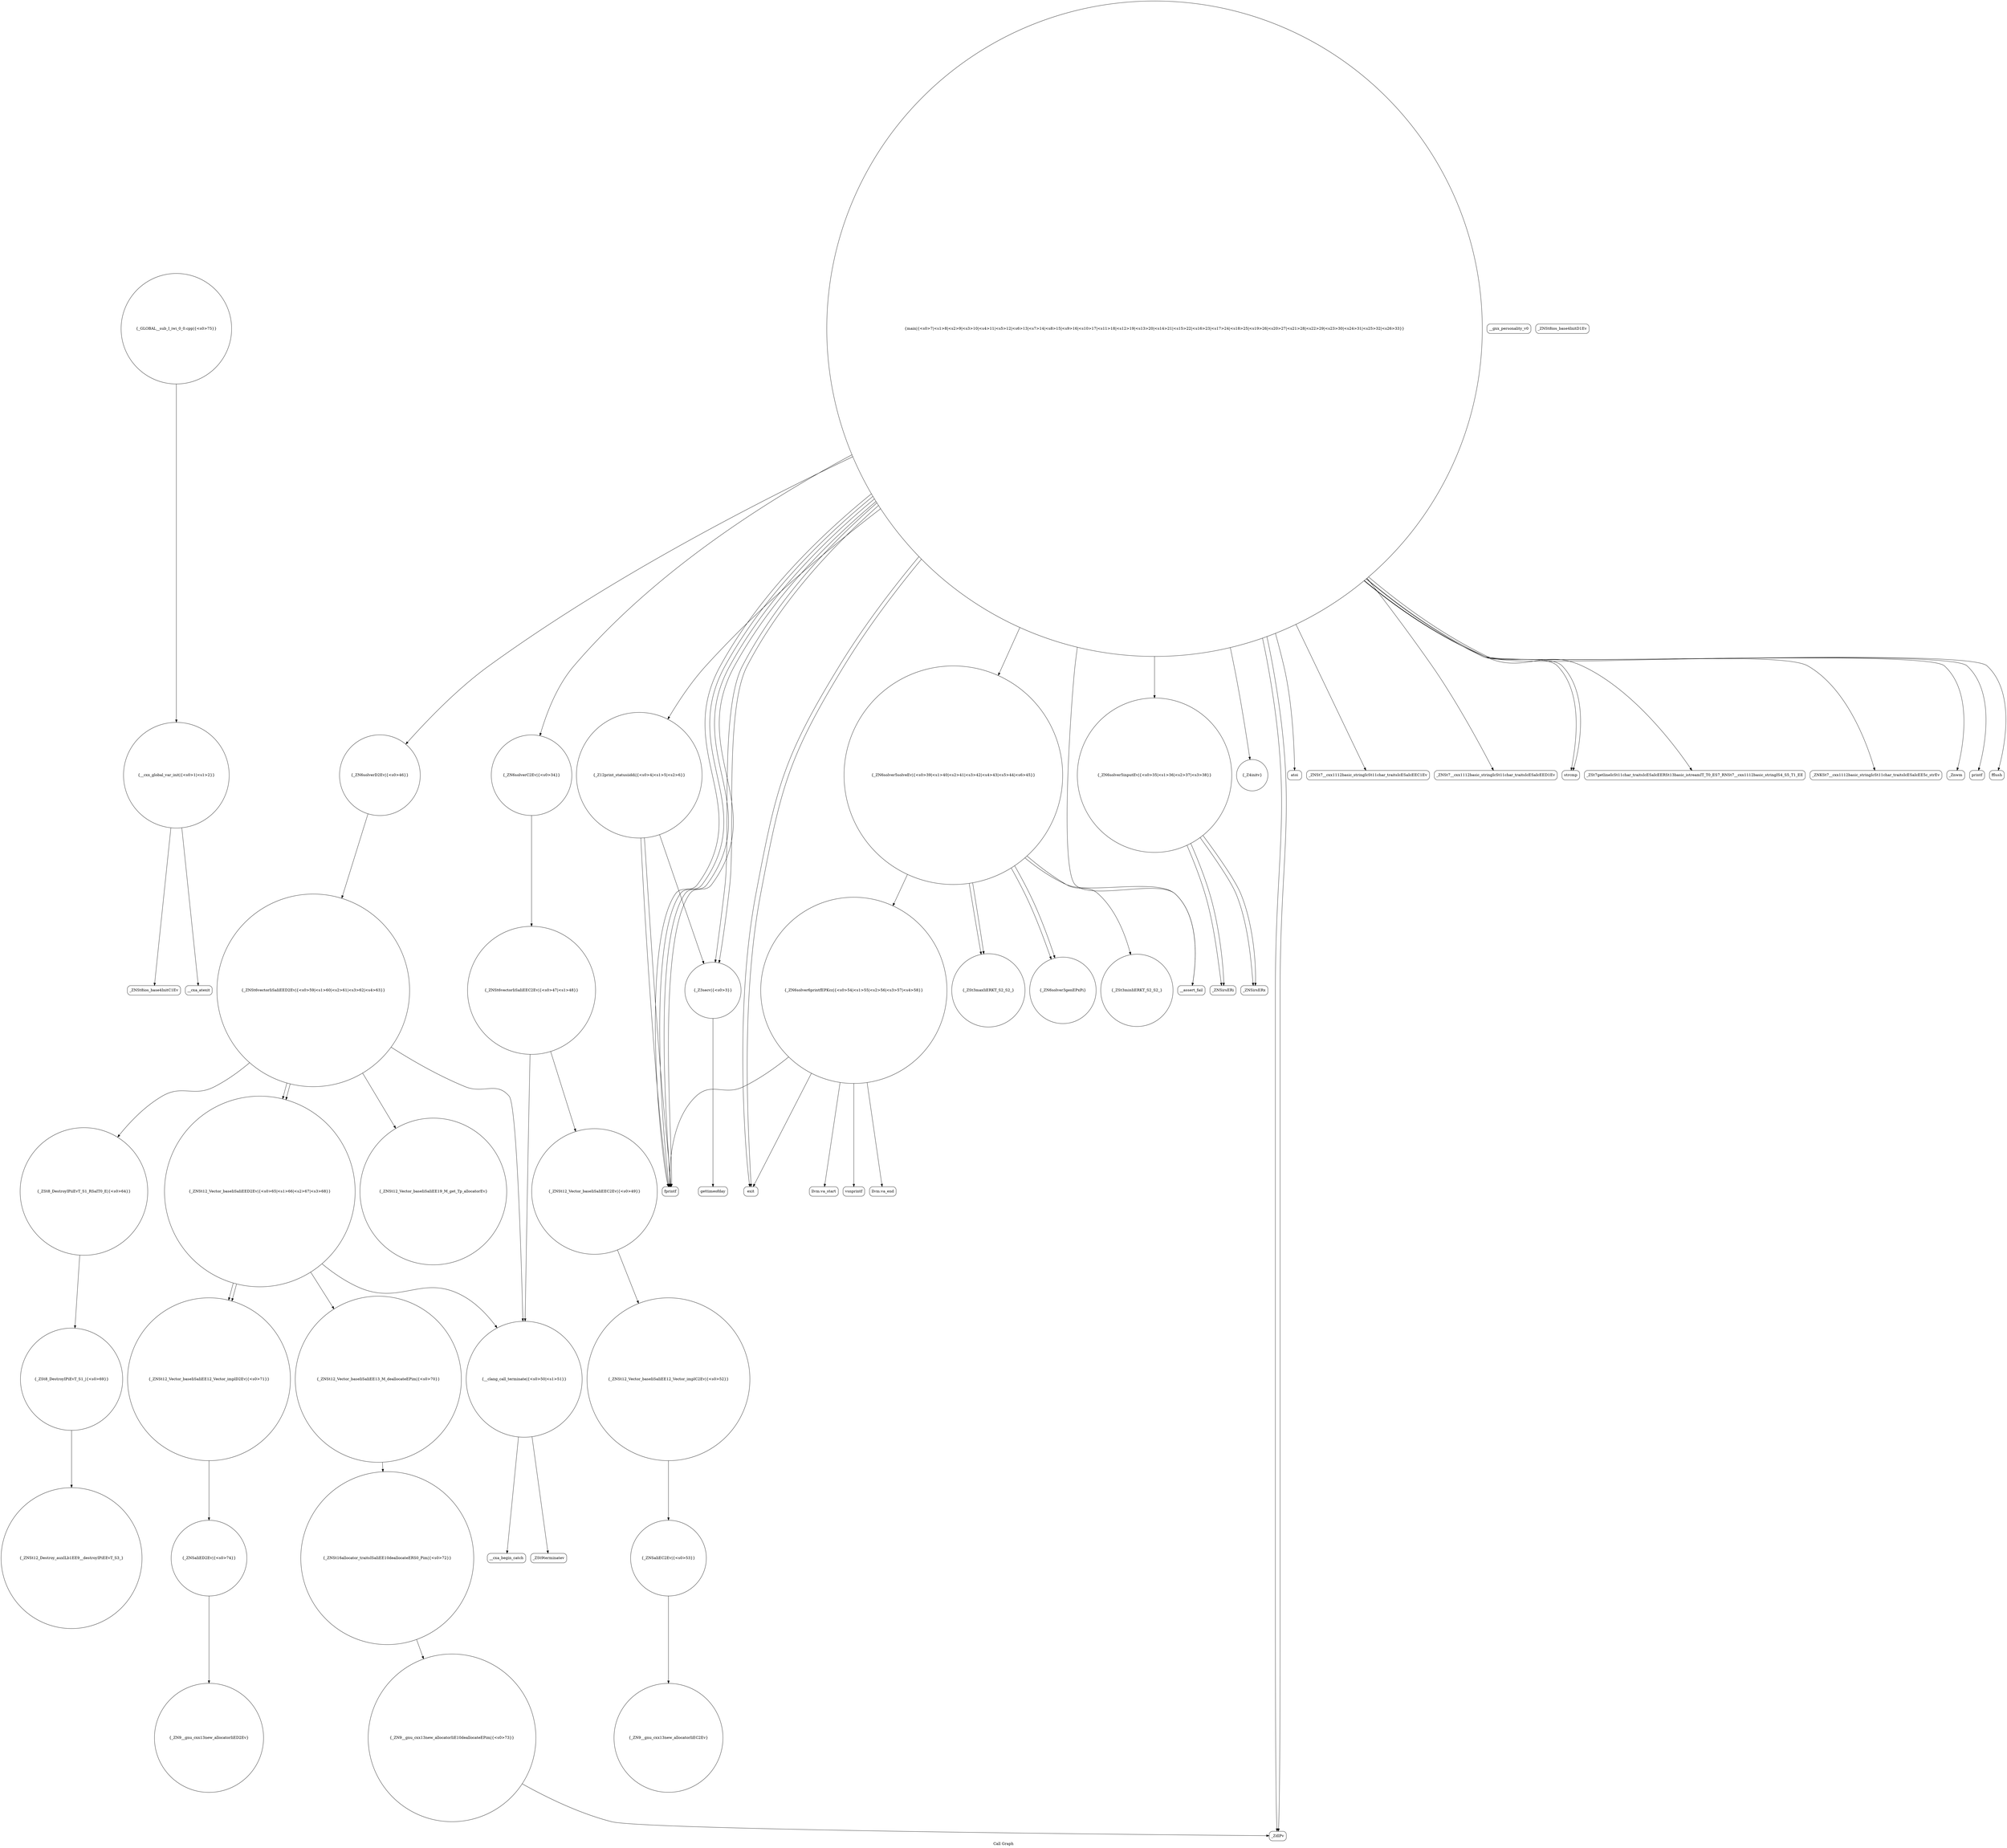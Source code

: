 digraph "Call Graph" {
	label="Call Graph";

	Node0x5558db56f730 [shape=record,shape=circle,label="{__cxx_global_var_init|{<s0>1|<s1>2}}"];
	Node0x5558db56f730:s0 -> Node0x5558db56f7b0[color=black];
	Node0x5558db56f730:s1 -> Node0x5558db67e390[color=black];
	Node0x5558db67f890 [shape=record,shape=circle,label="{_ZSt8_DestroyIPiiEvT_S1_RSaIT0_E|{<s0>64}}"];
	Node0x5558db67f890:s0 -> Node0x5558db680a30[color=black];
	Node0x5558db67e590 [shape=record,shape=circle,label="{_Z12print_statusiiddi|{<s0>4|<s1>5|<s2>6}}"];
	Node0x5558db67e590:s0 -> Node0x5558db67e610[color=black];
	Node0x5558db67e590:s1 -> Node0x5558db67e490[color=black];
	Node0x5558db67e590:s2 -> Node0x5558db67e610[color=black];
	Node0x5558db680c30 [shape=record,shape=circle,label="{_ZNSt16allocator_traitsISaIiEE10deallocateERS0_Pim|{<s0>72}}"];
	Node0x5558db680c30:s0 -> Node0x5558db680cb0[color=black];
	Node0x5558db67e910 [shape=record,shape=Mrecord,label="{__gxx_personality_v0}"];
	Node0x5558db67ec90 [shape=record,shape=circle,label="{_ZN6solver5inputEv|{<s0>35|<s1>36|<s2>37|<s3>38}}"];
	Node0x5558db67ec90:s0 -> Node0x5558db67f390[color=black];
	Node0x5558db67ec90:s1 -> Node0x5558db67f390[color=black];
	Node0x5558db67ec90:s2 -> Node0x5558db67f410[color=black];
	Node0x5558db67ec90:s3 -> Node0x5558db67f410[color=black];
	Node0x5558db67f010 [shape=record,shape=circle,label="{_ZNSt12_Vector_baseIiSaIiEEC2Ev|{<s0>49}}"];
	Node0x5558db67f010:s0 -> Node0x5558db67f210[color=black];
	Node0x5558db67f390 [shape=record,shape=Mrecord,label="{_ZNSirsERi}"];
	Node0x5558db67f710 [shape=record,shape=Mrecord,label="{vsnprintf}"];
	Node0x5558db67e410 [shape=record,shape=circle,label="{_Z4initv}"];
	Node0x5558db680ab0 [shape=record,shape=circle,label="{_ZNSt12_Destroy_auxILb1EE9__destroyIPiEEvT_S3_}"];
	Node0x5558db67e790 [shape=record,shape=Mrecord,label="{exit}"];
	Node0x5558db680e30 [shape=record,shape=circle,label="{_GLOBAL__sub_I_iwi_0_0.cpp|{<s0>75}}"];
	Node0x5558db680e30:s0 -> Node0x5558db56f730[color=black];
	Node0x5558db67eb10 [shape=record,shape=circle,label="{_ZN6solverC2Ev|{<s0>34}}"];
	Node0x5558db67eb10:s0 -> Node0x5558db67ef90[color=black];
	Node0x5558db67ee90 [shape=record,shape=circle,label="{_ZN6solverD2Ev|{<s0>46}}"];
	Node0x5558db67ee90:s0 -> Node0x5558db67f810[color=black];
	Node0x5558db67f210 [shape=record,shape=circle,label="{_ZNSt12_Vector_baseIiSaIiEE12_Vector_implC2Ev|{<s0>52}}"];
	Node0x5558db67f210:s0 -> Node0x5558db67f290[color=black];
	Node0x5558db67f590 [shape=record,shape=circle,label="{_ZSt3maxIiERKT_S2_S2_}"];
	Node0x5558db56f7b0 [shape=record,shape=Mrecord,label="{_ZNSt8ios_base4InitC1Ev}"];
	Node0x5558db67f910 [shape=record,shape=circle,label="{_ZNSt12_Vector_baseIiSaIiEE19_M_get_Tp_allocatorEv}"];
	Node0x5558db67e610 [shape=record,shape=Mrecord,label="{fprintf}"];
	Node0x5558db680cb0 [shape=record,shape=circle,label="{_ZN9__gnu_cxx13new_allocatorIiE10deallocateEPim|{<s0>73}}"];
	Node0x5558db680cb0:s0 -> Node0x5558db67eb90[color=black];
	Node0x5558db67e990 [shape=record,shape=Mrecord,label="{atoi}"];
	Node0x5558db67ed10 [shape=record,shape=circle,label="{_ZN6solver5solveEv|{<s0>39|<s1>40|<s2>41|<s3>42|<s4>43|<s5>44|<s6>45}}"];
	Node0x5558db67ed10:s0 -> Node0x5558db67f490[color=black];
	Node0x5558db67ed10:s1 -> Node0x5558db67f490[color=black];
	Node0x5558db67ed10:s2 -> Node0x5558db67f510[color=black];
	Node0x5558db67ed10:s3 -> Node0x5558db67f590[color=black];
	Node0x5558db67ed10:s4 -> Node0x5558db67ec10[color=black];
	Node0x5558db67ed10:s5 -> Node0x5558db67f590[color=black];
	Node0x5558db67ed10:s6 -> Node0x5558db67f610[color=black];
	Node0x5558db67f090 [shape=record,shape=circle,label="{__clang_call_terminate|{<s0>50|<s1>51}}"];
	Node0x5558db67f090:s0 -> Node0x5558db67f110[color=black];
	Node0x5558db67f090:s1 -> Node0x5558db67f190[color=black];
	Node0x5558db67f410 [shape=record,shape=Mrecord,label="{_ZNSirsERx}"];
	Node0x5558db67f790 [shape=record,shape=Mrecord,label="{llvm.va_end}"];
	Node0x5558db67e490 [shape=record,shape=circle,label="{_Z3secv|{<s0>3}}"];
	Node0x5558db67e490:s0 -> Node0x5558db67e510[color=black];
	Node0x5558db680b30 [shape=record,shape=circle,label="{_ZNSt12_Vector_baseIiSaIiEE13_M_deallocateEPim|{<s0>70}}"];
	Node0x5558db680b30:s0 -> Node0x5558db680c30[color=black];
	Node0x5558db67e810 [shape=record,shape=Mrecord,label="{_ZNSt7__cxx1112basic_stringIcSt11char_traitsIcESaIcEEC1Ev}"];
	Node0x5558db67eb90 [shape=record,shape=Mrecord,label="{_ZdlPv}"];
	Node0x5558db67ef10 [shape=record,shape=Mrecord,label="{_ZNSt7__cxx1112basic_stringIcSt11char_traitsIcESaIcEED1Ev}"];
	Node0x5558db67f290 [shape=record,shape=circle,label="{_ZNSaIiEC2Ev|{<s0>53}}"];
	Node0x5558db67f290:s0 -> Node0x5558db67f310[color=black];
	Node0x5558db67f610 [shape=record,shape=circle,label="{_ZN6solver6printfEPKcz|{<s0>54|<s1>55|<s2>56|<s3>57|<s4>58}}"];
	Node0x5558db67f610:s0 -> Node0x5558db67f690[color=black];
	Node0x5558db67f610:s1 -> Node0x5558db67f710[color=black];
	Node0x5558db67f610:s2 -> Node0x5558db67f790[color=black];
	Node0x5558db67f610:s3 -> Node0x5558db67e610[color=black];
	Node0x5558db67f610:s4 -> Node0x5558db67e790[color=black];
	Node0x5558db67e310 [shape=record,shape=Mrecord,label="{_ZNSt8ios_base4InitD1Ev}"];
	Node0x5558db67f990 [shape=record,shape=circle,label="{_ZNSt12_Vector_baseIiSaIiEED2Ev|{<s0>65|<s1>66|<s2>67|<s3>68}}"];
	Node0x5558db67f990:s0 -> Node0x5558db680b30[color=black];
	Node0x5558db67f990:s1 -> Node0x5558db680bb0[color=black];
	Node0x5558db67f990:s2 -> Node0x5558db680bb0[color=black];
	Node0x5558db67f990:s3 -> Node0x5558db67f090[color=black];
	Node0x5558db67e690 [shape=record,shape=circle,label="{main|{<s0>7|<s1>8|<s2>9|<s3>10|<s4>11|<s5>12|<s6>13|<s7>14|<s8>15|<s9>16|<s10>17|<s11>18|<s12>19|<s13>20|<s14>21|<s15>22|<s16>23|<s17>24|<s18>25|<s19>26|<s20>27|<s21>28|<s22>29|<s23>30|<s24>31|<s25>32|<s26>33}}"];
	Node0x5558db67e690:s0 -> Node0x5558db67e710[color=black];
	Node0x5558db67e690:s1 -> Node0x5558db67e710[color=black];
	Node0x5558db67e690:s2 -> Node0x5558db67e610[color=black];
	Node0x5558db67e690:s3 -> Node0x5558db67e790[color=black];
	Node0x5558db67e690:s4 -> Node0x5558db67e490[color=black];
	Node0x5558db67e690:s5 -> Node0x5558db67e410[color=black];
	Node0x5558db67e690:s6 -> Node0x5558db67e490[color=black];
	Node0x5558db67e690:s7 -> Node0x5558db67e610[color=black];
	Node0x5558db67e690:s8 -> Node0x5558db67e810[color=black];
	Node0x5558db67e690:s9 -> Node0x5558db67e890[color=black];
	Node0x5558db67e690:s10 -> Node0x5558db67ea10[color=black];
	Node0x5558db67e690:s11 -> Node0x5558db67e990[color=black];
	Node0x5558db67e690:s12 -> Node0x5558db67e610[color=black];
	Node0x5558db67e690:s13 -> Node0x5558db67e590[color=black];
	Node0x5558db67e690:s14 -> Node0x5558db67ea90[color=black];
	Node0x5558db67e690:s15 -> Node0x5558db67eb10[color=black];
	Node0x5558db67e690:s16 -> Node0x5558db67ec10[color=black];
	Node0x5558db67e690:s17 -> Node0x5558db67eb90[color=black];
	Node0x5558db67e690:s18 -> Node0x5558db67ec90[color=black];
	Node0x5558db67e690:s19 -> Node0x5558db67ed10[color=black];
	Node0x5558db67e690:s20 -> Node0x5558db67ed90[color=black];
	Node0x5558db67e690:s21 -> Node0x5558db67ee10[color=black];
	Node0x5558db67e690:s22 -> Node0x5558db67ee90[color=black];
	Node0x5558db67e690:s23 -> Node0x5558db67eb90[color=black];
	Node0x5558db67e690:s24 -> Node0x5558db67e610[color=black];
	Node0x5558db67e690:s25 -> Node0x5558db67e790[color=black];
	Node0x5558db67e690:s26 -> Node0x5558db67ef10[color=black];
	Node0x5558db680d30 [shape=record,shape=circle,label="{_ZNSaIiED2Ev|{<s0>74}}"];
	Node0x5558db680d30:s0 -> Node0x5558db680db0[color=black];
	Node0x5558db67ea10 [shape=record,shape=Mrecord,label="{_ZNKSt7__cxx1112basic_stringIcSt11char_traitsIcESaIcEE5c_strEv}"];
	Node0x5558db67ed90 [shape=record,shape=Mrecord,label="{printf}"];
	Node0x5558db67f110 [shape=record,shape=Mrecord,label="{__cxa_begin_catch}"];
	Node0x5558db67f490 [shape=record,shape=circle,label="{_ZN6solver3genEPxPi}"];
	Node0x5558db67f810 [shape=record,shape=circle,label="{_ZNSt6vectorIiSaIiEED2Ev|{<s0>59|<s1>60|<s2>61|<s3>62|<s4>63}}"];
	Node0x5558db67f810:s0 -> Node0x5558db67f910[color=black];
	Node0x5558db67f810:s1 -> Node0x5558db67f890[color=black];
	Node0x5558db67f810:s2 -> Node0x5558db67f990[color=black];
	Node0x5558db67f810:s3 -> Node0x5558db67f990[color=black];
	Node0x5558db67f810:s4 -> Node0x5558db67f090[color=black];
	Node0x5558db67e510 [shape=record,shape=Mrecord,label="{gettimeofday}"];
	Node0x5558db680bb0 [shape=record,shape=circle,label="{_ZNSt12_Vector_baseIiSaIiEE12_Vector_implD2Ev|{<s0>71}}"];
	Node0x5558db680bb0:s0 -> Node0x5558db680d30[color=black];
	Node0x5558db67e890 [shape=record,shape=Mrecord,label="{_ZSt7getlineIcSt11char_traitsIcESaIcEERSt13basic_istreamIT_T0_ES7_RNSt7__cxx1112basic_stringIS4_S5_T1_EE}"];
	Node0x5558db67ec10 [shape=record,shape=Mrecord,label="{__assert_fail}"];
	Node0x5558db67ef90 [shape=record,shape=circle,label="{_ZNSt6vectorIiSaIiEEC2Ev|{<s0>47|<s1>48}}"];
	Node0x5558db67ef90:s0 -> Node0x5558db67f010[color=black];
	Node0x5558db67ef90:s1 -> Node0x5558db67f090[color=black];
	Node0x5558db67f310 [shape=record,shape=circle,label="{_ZN9__gnu_cxx13new_allocatorIiEC2Ev}"];
	Node0x5558db67f690 [shape=record,shape=Mrecord,label="{llvm.va_start}"];
	Node0x5558db67e390 [shape=record,shape=Mrecord,label="{__cxa_atexit}"];
	Node0x5558db680a30 [shape=record,shape=circle,label="{_ZSt8_DestroyIPiEvT_S1_|{<s0>69}}"];
	Node0x5558db680a30:s0 -> Node0x5558db680ab0[color=black];
	Node0x5558db67e710 [shape=record,shape=Mrecord,label="{strcmp}"];
	Node0x5558db680db0 [shape=record,shape=circle,label="{_ZN9__gnu_cxx13new_allocatorIiED2Ev}"];
	Node0x5558db67ea90 [shape=record,shape=Mrecord,label="{_Znwm}"];
	Node0x5558db67ee10 [shape=record,shape=Mrecord,label="{fflush}"];
	Node0x5558db67f190 [shape=record,shape=Mrecord,label="{_ZSt9terminatev}"];
	Node0x5558db67f510 [shape=record,shape=circle,label="{_ZSt3minIiERKT_S2_S2_}"];
}
